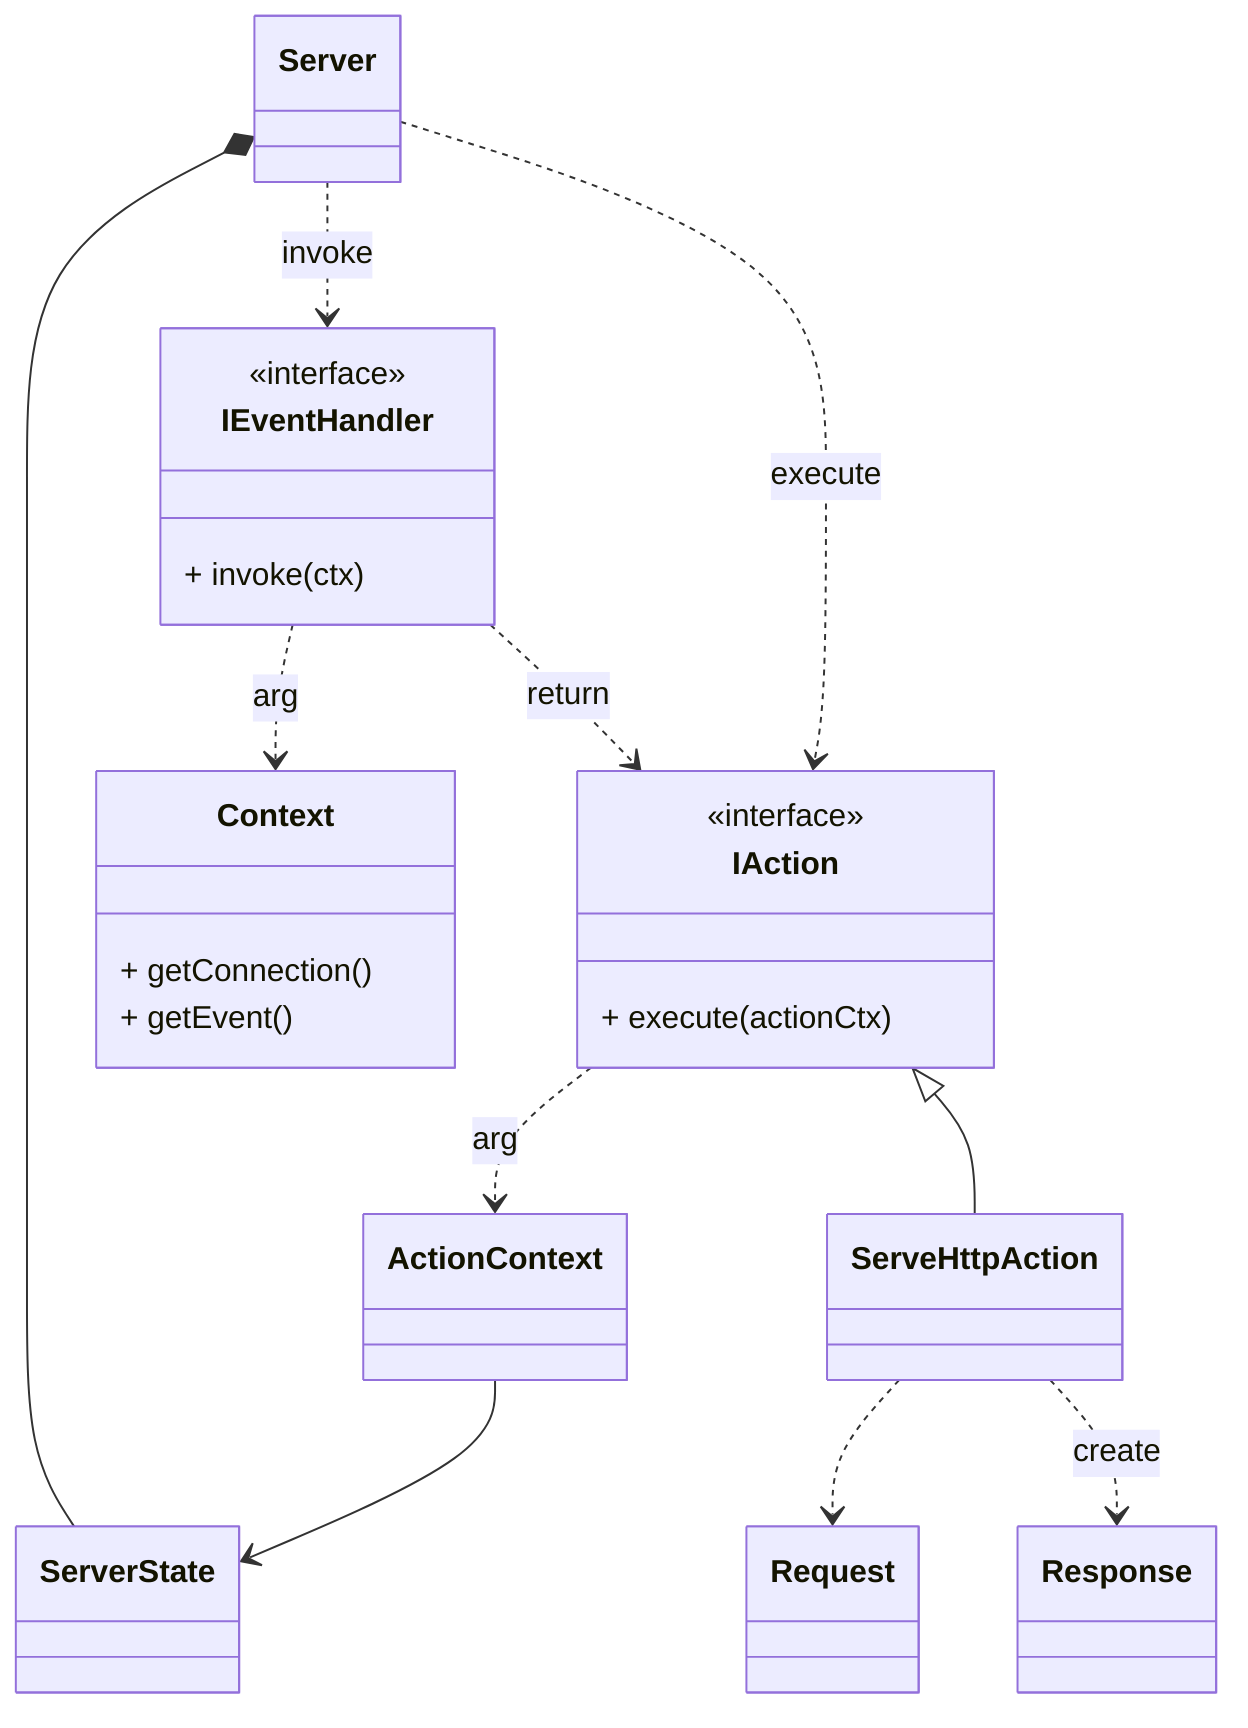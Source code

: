 classDiagram
%% 継承
    IAction <|-- ServeHttpAction
%% 合成
    Server *-- ServerState
%% 依存 (引数の受け渡し)
    IEventHandler ..> IAction: return
    IEventHandler ..> Context: arg
    IAction ..> ActionContext: arg
    Server ..> IEventHandler: invoke
    Server ..> IAction: execute
    ServeHttpAction ..> Request
    ServeHttpAction ..> Response: create
%% 関連 (参照の保持)
    ActionContext --> ServerState

    class Context {
        + getConnection()
        + getEvent()
    }

    class IEventHandler {
        <<interface>>
        + invoke(ctx)
    }

    class IAction {
        <<interface>>
        + execute(actionCtx)
    }